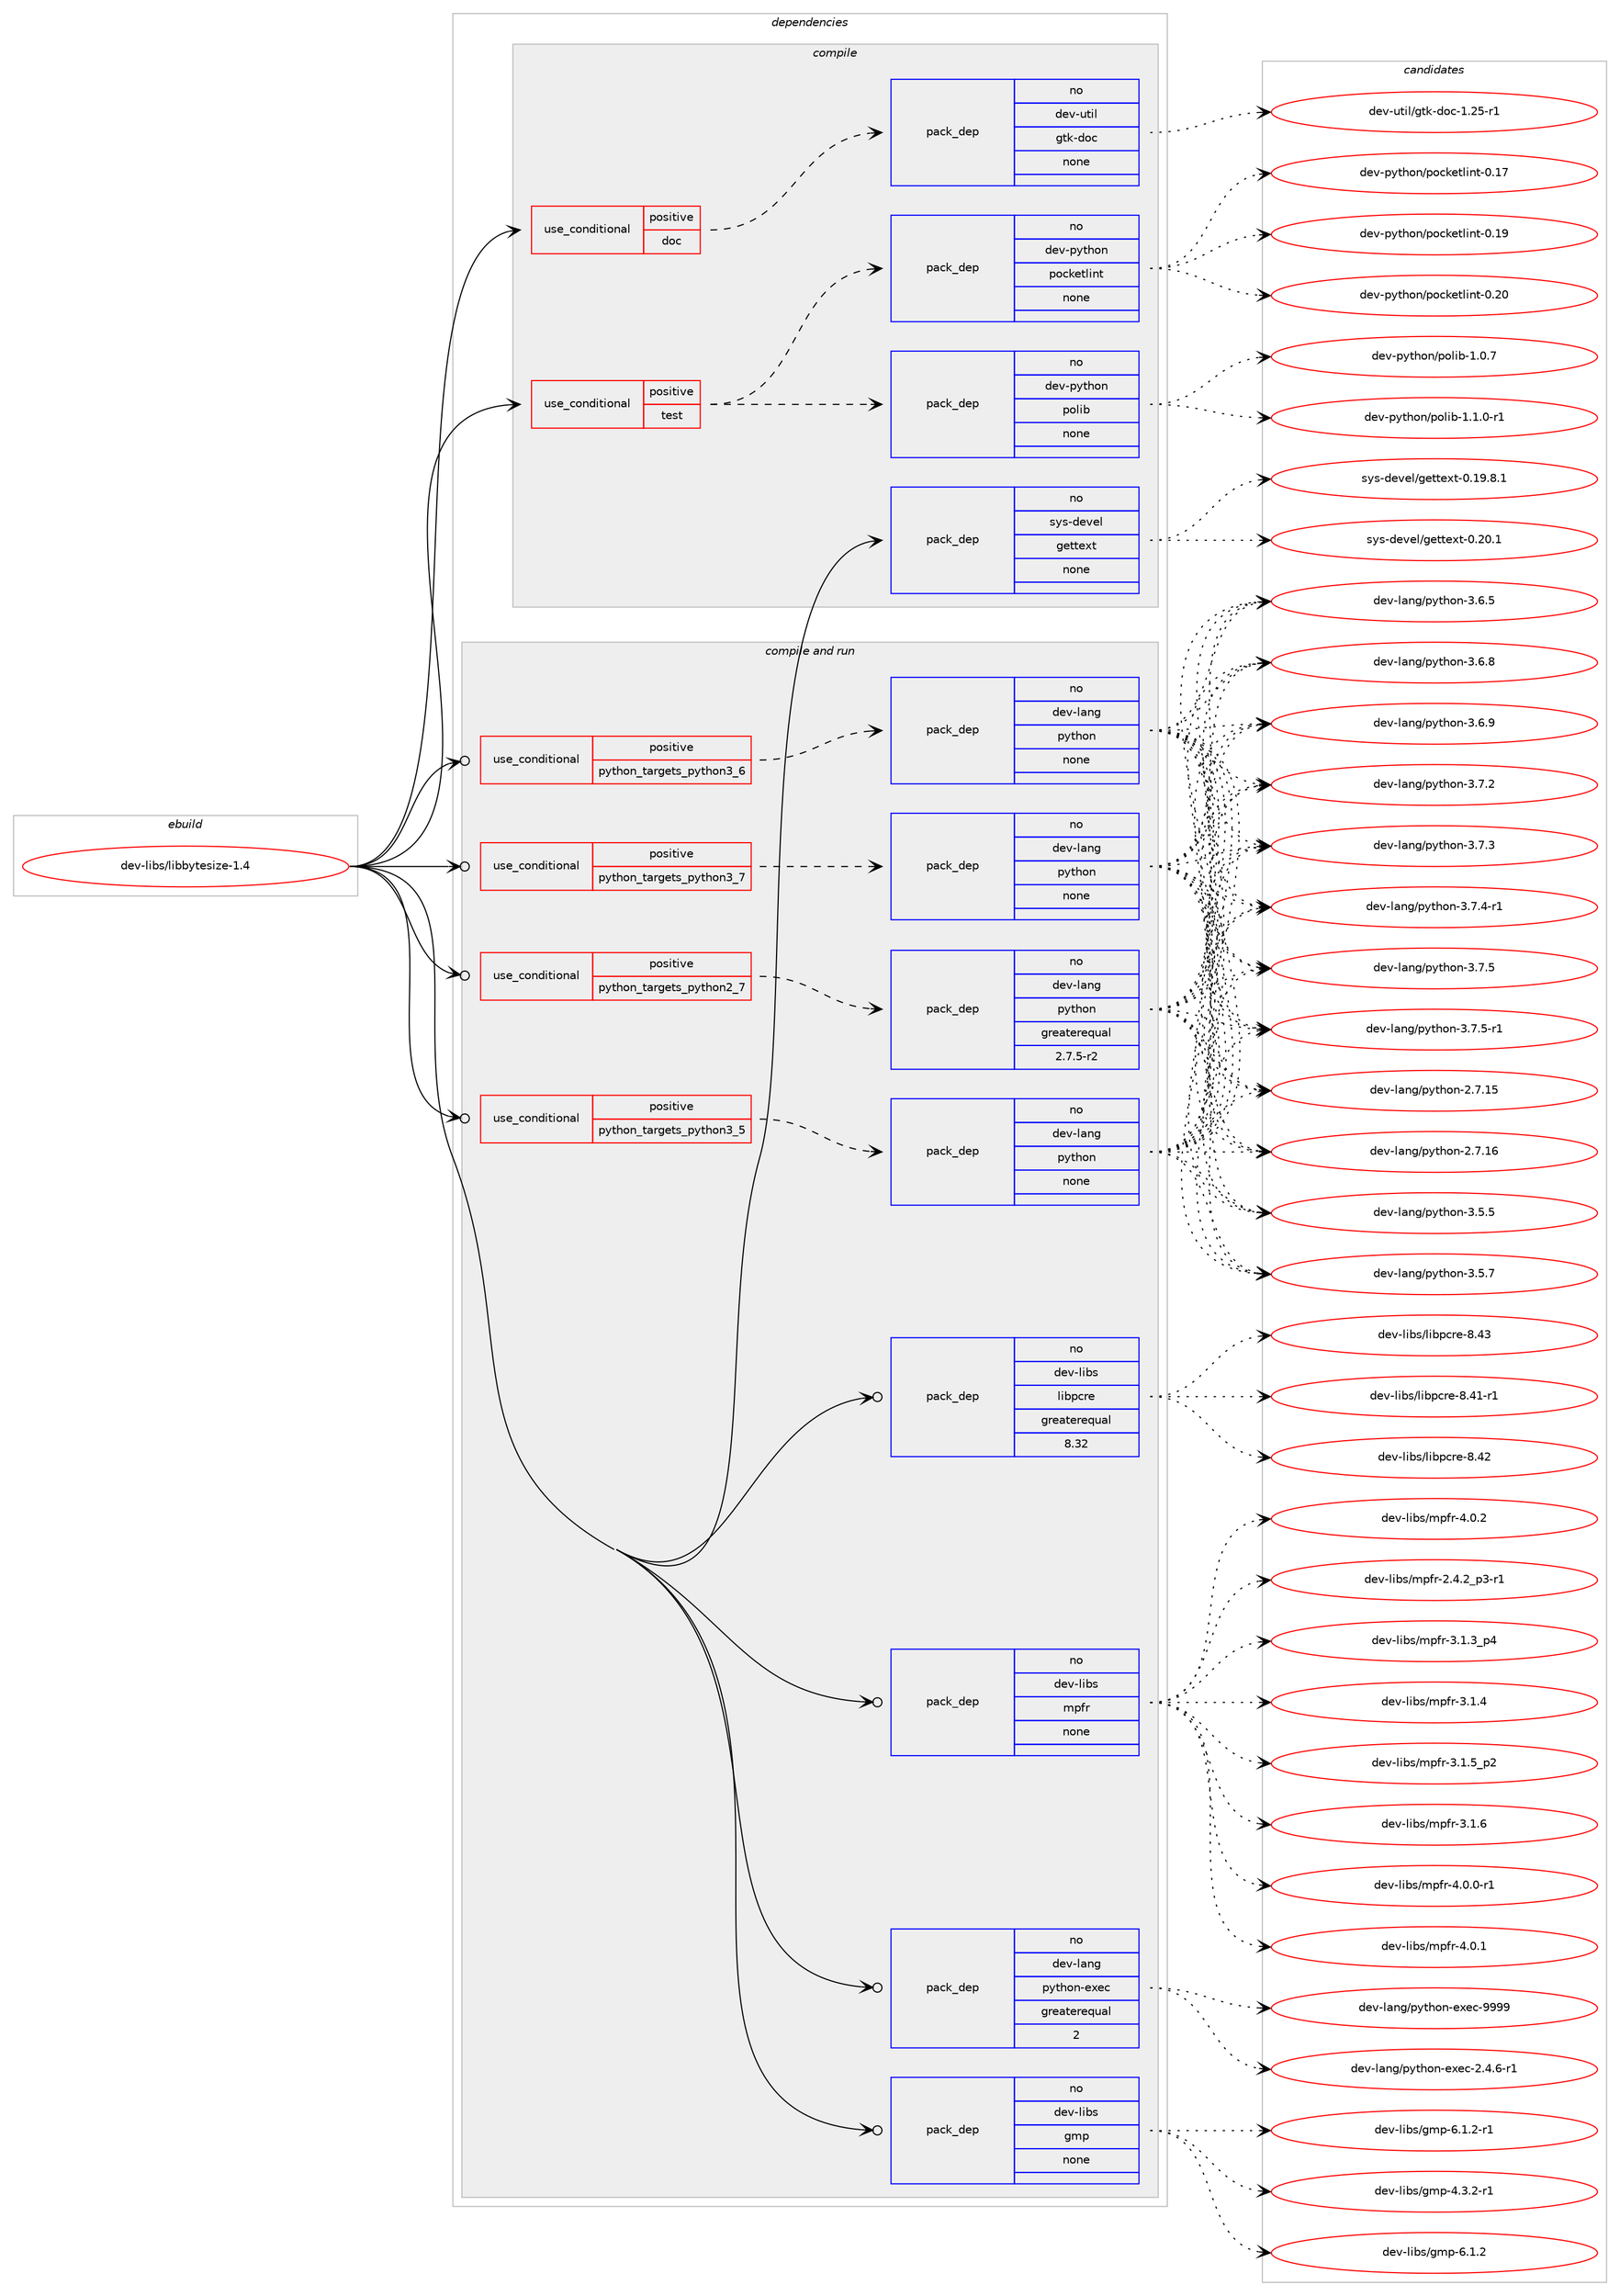 digraph prolog {

# *************
# Graph options
# *************

newrank=true;
concentrate=true;
compound=true;
graph [rankdir=LR,fontname=Helvetica,fontsize=10,ranksep=1.5];#, ranksep=2.5, nodesep=0.2];
edge  [arrowhead=vee];
node  [fontname=Helvetica,fontsize=10];

# **********
# The ebuild
# **********

subgraph cluster_leftcol {
color=gray;
rank=same;
label=<<i>ebuild</i>>;
id [label="dev-libs/libbytesize-1.4", color=red, width=4, href="../dev-libs/libbytesize-1.4.svg"];
}

# ****************
# The dependencies
# ****************

subgraph cluster_midcol {
color=gray;
label=<<i>dependencies</i>>;
subgraph cluster_compile {
fillcolor="#eeeeee";
style=filled;
label=<<i>compile</i>>;
subgraph cond131567 {
dependency564816 [label=<<TABLE BORDER="0" CELLBORDER="1" CELLSPACING="0" CELLPADDING="4"><TR><TD ROWSPAN="3" CELLPADDING="10">use_conditional</TD></TR><TR><TD>positive</TD></TR><TR><TD>doc</TD></TR></TABLE>>, shape=none, color=red];
subgraph pack421813 {
dependency564817 [label=<<TABLE BORDER="0" CELLBORDER="1" CELLSPACING="0" CELLPADDING="4" WIDTH="220"><TR><TD ROWSPAN="6" CELLPADDING="30">pack_dep</TD></TR><TR><TD WIDTH="110">no</TD></TR><TR><TD>dev-util</TD></TR><TR><TD>gtk-doc</TD></TR><TR><TD>none</TD></TR><TR><TD></TD></TR></TABLE>>, shape=none, color=blue];
}
dependency564816:e -> dependency564817:w [weight=20,style="dashed",arrowhead="vee"];
}
id:e -> dependency564816:w [weight=20,style="solid",arrowhead="vee"];
subgraph cond131568 {
dependency564818 [label=<<TABLE BORDER="0" CELLBORDER="1" CELLSPACING="0" CELLPADDING="4"><TR><TD ROWSPAN="3" CELLPADDING="10">use_conditional</TD></TR><TR><TD>positive</TD></TR><TR><TD>test</TD></TR></TABLE>>, shape=none, color=red];
subgraph pack421814 {
dependency564819 [label=<<TABLE BORDER="0" CELLBORDER="1" CELLSPACING="0" CELLPADDING="4" WIDTH="220"><TR><TD ROWSPAN="6" CELLPADDING="30">pack_dep</TD></TR><TR><TD WIDTH="110">no</TD></TR><TR><TD>dev-python</TD></TR><TR><TD>pocketlint</TD></TR><TR><TD>none</TD></TR><TR><TD></TD></TR></TABLE>>, shape=none, color=blue];
}
dependency564818:e -> dependency564819:w [weight=20,style="dashed",arrowhead="vee"];
subgraph pack421815 {
dependency564820 [label=<<TABLE BORDER="0" CELLBORDER="1" CELLSPACING="0" CELLPADDING="4" WIDTH="220"><TR><TD ROWSPAN="6" CELLPADDING="30">pack_dep</TD></TR><TR><TD WIDTH="110">no</TD></TR><TR><TD>dev-python</TD></TR><TR><TD>polib</TD></TR><TR><TD>none</TD></TR><TR><TD></TD></TR></TABLE>>, shape=none, color=blue];
}
dependency564818:e -> dependency564820:w [weight=20,style="dashed",arrowhead="vee"];
}
id:e -> dependency564818:w [weight=20,style="solid",arrowhead="vee"];
subgraph pack421816 {
dependency564821 [label=<<TABLE BORDER="0" CELLBORDER="1" CELLSPACING="0" CELLPADDING="4" WIDTH="220"><TR><TD ROWSPAN="6" CELLPADDING="30">pack_dep</TD></TR><TR><TD WIDTH="110">no</TD></TR><TR><TD>sys-devel</TD></TR><TR><TD>gettext</TD></TR><TR><TD>none</TD></TR><TR><TD></TD></TR></TABLE>>, shape=none, color=blue];
}
id:e -> dependency564821:w [weight=20,style="solid",arrowhead="vee"];
}
subgraph cluster_compileandrun {
fillcolor="#eeeeee";
style=filled;
label=<<i>compile and run</i>>;
subgraph cond131569 {
dependency564822 [label=<<TABLE BORDER="0" CELLBORDER="1" CELLSPACING="0" CELLPADDING="4"><TR><TD ROWSPAN="3" CELLPADDING="10">use_conditional</TD></TR><TR><TD>positive</TD></TR><TR><TD>python_targets_python2_7</TD></TR></TABLE>>, shape=none, color=red];
subgraph pack421817 {
dependency564823 [label=<<TABLE BORDER="0" CELLBORDER="1" CELLSPACING="0" CELLPADDING="4" WIDTH="220"><TR><TD ROWSPAN="6" CELLPADDING="30">pack_dep</TD></TR><TR><TD WIDTH="110">no</TD></TR><TR><TD>dev-lang</TD></TR><TR><TD>python</TD></TR><TR><TD>greaterequal</TD></TR><TR><TD>2.7.5-r2</TD></TR></TABLE>>, shape=none, color=blue];
}
dependency564822:e -> dependency564823:w [weight=20,style="dashed",arrowhead="vee"];
}
id:e -> dependency564822:w [weight=20,style="solid",arrowhead="odotvee"];
subgraph cond131570 {
dependency564824 [label=<<TABLE BORDER="0" CELLBORDER="1" CELLSPACING="0" CELLPADDING="4"><TR><TD ROWSPAN="3" CELLPADDING="10">use_conditional</TD></TR><TR><TD>positive</TD></TR><TR><TD>python_targets_python3_5</TD></TR></TABLE>>, shape=none, color=red];
subgraph pack421818 {
dependency564825 [label=<<TABLE BORDER="0" CELLBORDER="1" CELLSPACING="0" CELLPADDING="4" WIDTH="220"><TR><TD ROWSPAN="6" CELLPADDING="30">pack_dep</TD></TR><TR><TD WIDTH="110">no</TD></TR><TR><TD>dev-lang</TD></TR><TR><TD>python</TD></TR><TR><TD>none</TD></TR><TR><TD></TD></TR></TABLE>>, shape=none, color=blue];
}
dependency564824:e -> dependency564825:w [weight=20,style="dashed",arrowhead="vee"];
}
id:e -> dependency564824:w [weight=20,style="solid",arrowhead="odotvee"];
subgraph cond131571 {
dependency564826 [label=<<TABLE BORDER="0" CELLBORDER="1" CELLSPACING="0" CELLPADDING="4"><TR><TD ROWSPAN="3" CELLPADDING="10">use_conditional</TD></TR><TR><TD>positive</TD></TR><TR><TD>python_targets_python3_6</TD></TR></TABLE>>, shape=none, color=red];
subgraph pack421819 {
dependency564827 [label=<<TABLE BORDER="0" CELLBORDER="1" CELLSPACING="0" CELLPADDING="4" WIDTH="220"><TR><TD ROWSPAN="6" CELLPADDING="30">pack_dep</TD></TR><TR><TD WIDTH="110">no</TD></TR><TR><TD>dev-lang</TD></TR><TR><TD>python</TD></TR><TR><TD>none</TD></TR><TR><TD></TD></TR></TABLE>>, shape=none, color=blue];
}
dependency564826:e -> dependency564827:w [weight=20,style="dashed",arrowhead="vee"];
}
id:e -> dependency564826:w [weight=20,style="solid",arrowhead="odotvee"];
subgraph cond131572 {
dependency564828 [label=<<TABLE BORDER="0" CELLBORDER="1" CELLSPACING="0" CELLPADDING="4"><TR><TD ROWSPAN="3" CELLPADDING="10">use_conditional</TD></TR><TR><TD>positive</TD></TR><TR><TD>python_targets_python3_7</TD></TR></TABLE>>, shape=none, color=red];
subgraph pack421820 {
dependency564829 [label=<<TABLE BORDER="0" CELLBORDER="1" CELLSPACING="0" CELLPADDING="4" WIDTH="220"><TR><TD ROWSPAN="6" CELLPADDING="30">pack_dep</TD></TR><TR><TD WIDTH="110">no</TD></TR><TR><TD>dev-lang</TD></TR><TR><TD>python</TD></TR><TR><TD>none</TD></TR><TR><TD></TD></TR></TABLE>>, shape=none, color=blue];
}
dependency564828:e -> dependency564829:w [weight=20,style="dashed",arrowhead="vee"];
}
id:e -> dependency564828:w [weight=20,style="solid",arrowhead="odotvee"];
subgraph pack421821 {
dependency564830 [label=<<TABLE BORDER="0" CELLBORDER="1" CELLSPACING="0" CELLPADDING="4" WIDTH="220"><TR><TD ROWSPAN="6" CELLPADDING="30">pack_dep</TD></TR><TR><TD WIDTH="110">no</TD></TR><TR><TD>dev-lang</TD></TR><TR><TD>python-exec</TD></TR><TR><TD>greaterequal</TD></TR><TR><TD>2</TD></TR></TABLE>>, shape=none, color=blue];
}
id:e -> dependency564830:w [weight=20,style="solid",arrowhead="odotvee"];
subgraph pack421822 {
dependency564831 [label=<<TABLE BORDER="0" CELLBORDER="1" CELLSPACING="0" CELLPADDING="4" WIDTH="220"><TR><TD ROWSPAN="6" CELLPADDING="30">pack_dep</TD></TR><TR><TD WIDTH="110">no</TD></TR><TR><TD>dev-libs</TD></TR><TR><TD>gmp</TD></TR><TR><TD>none</TD></TR><TR><TD></TD></TR></TABLE>>, shape=none, color=blue];
}
id:e -> dependency564831:w [weight=20,style="solid",arrowhead="odotvee"];
subgraph pack421823 {
dependency564832 [label=<<TABLE BORDER="0" CELLBORDER="1" CELLSPACING="0" CELLPADDING="4" WIDTH="220"><TR><TD ROWSPAN="6" CELLPADDING="30">pack_dep</TD></TR><TR><TD WIDTH="110">no</TD></TR><TR><TD>dev-libs</TD></TR><TR><TD>libpcre</TD></TR><TR><TD>greaterequal</TD></TR><TR><TD>8.32</TD></TR></TABLE>>, shape=none, color=blue];
}
id:e -> dependency564832:w [weight=20,style="solid",arrowhead="odotvee"];
subgraph pack421824 {
dependency564833 [label=<<TABLE BORDER="0" CELLBORDER="1" CELLSPACING="0" CELLPADDING="4" WIDTH="220"><TR><TD ROWSPAN="6" CELLPADDING="30">pack_dep</TD></TR><TR><TD WIDTH="110">no</TD></TR><TR><TD>dev-libs</TD></TR><TR><TD>mpfr</TD></TR><TR><TD>none</TD></TR><TR><TD></TD></TR></TABLE>>, shape=none, color=blue];
}
id:e -> dependency564833:w [weight=20,style="solid",arrowhead="odotvee"];
}
subgraph cluster_run {
fillcolor="#eeeeee";
style=filled;
label=<<i>run</i>>;
}
}

# **************
# The candidates
# **************

subgraph cluster_choices {
rank=same;
color=gray;
label=<<i>candidates</i>>;

subgraph choice421813 {
color=black;
nodesep=1;
choice1001011184511711610510847103116107451001119945494650534511449 [label="dev-util/gtk-doc-1.25-r1", color=red, width=4,href="../dev-util/gtk-doc-1.25-r1.svg"];
dependency564817:e -> choice1001011184511711610510847103116107451001119945494650534511449:w [style=dotted,weight="100"];
}
subgraph choice421814 {
color=black;
nodesep=1;
choice1001011184511212111610411111047112111991071011161081051101164548464955 [label="dev-python/pocketlint-0.17", color=red, width=4,href="../dev-python/pocketlint-0.17.svg"];
choice1001011184511212111610411111047112111991071011161081051101164548464957 [label="dev-python/pocketlint-0.19", color=red, width=4,href="../dev-python/pocketlint-0.19.svg"];
choice1001011184511212111610411111047112111991071011161081051101164548465048 [label="dev-python/pocketlint-0.20", color=red, width=4,href="../dev-python/pocketlint-0.20.svg"];
dependency564819:e -> choice1001011184511212111610411111047112111991071011161081051101164548464955:w [style=dotted,weight="100"];
dependency564819:e -> choice1001011184511212111610411111047112111991071011161081051101164548464957:w [style=dotted,weight="100"];
dependency564819:e -> choice1001011184511212111610411111047112111991071011161081051101164548465048:w [style=dotted,weight="100"];
}
subgraph choice421815 {
color=black;
nodesep=1;
choice100101118451121211161041111104711211110810598454946484655 [label="dev-python/polib-1.0.7", color=red, width=4,href="../dev-python/polib-1.0.7.svg"];
choice1001011184511212111610411111047112111108105984549464946484511449 [label="dev-python/polib-1.1.0-r1", color=red, width=4,href="../dev-python/polib-1.1.0-r1.svg"];
dependency564820:e -> choice100101118451121211161041111104711211110810598454946484655:w [style=dotted,weight="100"];
dependency564820:e -> choice1001011184511212111610411111047112111108105984549464946484511449:w [style=dotted,weight="100"];
}
subgraph choice421816 {
color=black;
nodesep=1;
choice1151211154510010111810110847103101116116101120116454846495746564649 [label="sys-devel/gettext-0.19.8.1", color=red, width=4,href="../sys-devel/gettext-0.19.8.1.svg"];
choice115121115451001011181011084710310111611610112011645484650484649 [label="sys-devel/gettext-0.20.1", color=red, width=4,href="../sys-devel/gettext-0.20.1.svg"];
dependency564821:e -> choice1151211154510010111810110847103101116116101120116454846495746564649:w [style=dotted,weight="100"];
dependency564821:e -> choice115121115451001011181011084710310111611610112011645484650484649:w [style=dotted,weight="100"];
}
subgraph choice421817 {
color=black;
nodesep=1;
choice10010111845108971101034711212111610411111045504655464953 [label="dev-lang/python-2.7.15", color=red, width=4,href="../dev-lang/python-2.7.15.svg"];
choice10010111845108971101034711212111610411111045504655464954 [label="dev-lang/python-2.7.16", color=red, width=4,href="../dev-lang/python-2.7.16.svg"];
choice100101118451089711010347112121116104111110455146534653 [label="dev-lang/python-3.5.5", color=red, width=4,href="../dev-lang/python-3.5.5.svg"];
choice100101118451089711010347112121116104111110455146534655 [label="dev-lang/python-3.5.7", color=red, width=4,href="../dev-lang/python-3.5.7.svg"];
choice100101118451089711010347112121116104111110455146544653 [label="dev-lang/python-3.6.5", color=red, width=4,href="../dev-lang/python-3.6.5.svg"];
choice100101118451089711010347112121116104111110455146544656 [label="dev-lang/python-3.6.8", color=red, width=4,href="../dev-lang/python-3.6.8.svg"];
choice100101118451089711010347112121116104111110455146544657 [label="dev-lang/python-3.6.9", color=red, width=4,href="../dev-lang/python-3.6.9.svg"];
choice100101118451089711010347112121116104111110455146554650 [label="dev-lang/python-3.7.2", color=red, width=4,href="../dev-lang/python-3.7.2.svg"];
choice100101118451089711010347112121116104111110455146554651 [label="dev-lang/python-3.7.3", color=red, width=4,href="../dev-lang/python-3.7.3.svg"];
choice1001011184510897110103471121211161041111104551465546524511449 [label="dev-lang/python-3.7.4-r1", color=red, width=4,href="../dev-lang/python-3.7.4-r1.svg"];
choice100101118451089711010347112121116104111110455146554653 [label="dev-lang/python-3.7.5", color=red, width=4,href="../dev-lang/python-3.7.5.svg"];
choice1001011184510897110103471121211161041111104551465546534511449 [label="dev-lang/python-3.7.5-r1", color=red, width=4,href="../dev-lang/python-3.7.5-r1.svg"];
dependency564823:e -> choice10010111845108971101034711212111610411111045504655464953:w [style=dotted,weight="100"];
dependency564823:e -> choice10010111845108971101034711212111610411111045504655464954:w [style=dotted,weight="100"];
dependency564823:e -> choice100101118451089711010347112121116104111110455146534653:w [style=dotted,weight="100"];
dependency564823:e -> choice100101118451089711010347112121116104111110455146534655:w [style=dotted,weight="100"];
dependency564823:e -> choice100101118451089711010347112121116104111110455146544653:w [style=dotted,weight="100"];
dependency564823:e -> choice100101118451089711010347112121116104111110455146544656:w [style=dotted,weight="100"];
dependency564823:e -> choice100101118451089711010347112121116104111110455146544657:w [style=dotted,weight="100"];
dependency564823:e -> choice100101118451089711010347112121116104111110455146554650:w [style=dotted,weight="100"];
dependency564823:e -> choice100101118451089711010347112121116104111110455146554651:w [style=dotted,weight="100"];
dependency564823:e -> choice1001011184510897110103471121211161041111104551465546524511449:w [style=dotted,weight="100"];
dependency564823:e -> choice100101118451089711010347112121116104111110455146554653:w [style=dotted,weight="100"];
dependency564823:e -> choice1001011184510897110103471121211161041111104551465546534511449:w [style=dotted,weight="100"];
}
subgraph choice421818 {
color=black;
nodesep=1;
choice10010111845108971101034711212111610411111045504655464953 [label="dev-lang/python-2.7.15", color=red, width=4,href="../dev-lang/python-2.7.15.svg"];
choice10010111845108971101034711212111610411111045504655464954 [label="dev-lang/python-2.7.16", color=red, width=4,href="../dev-lang/python-2.7.16.svg"];
choice100101118451089711010347112121116104111110455146534653 [label="dev-lang/python-3.5.5", color=red, width=4,href="../dev-lang/python-3.5.5.svg"];
choice100101118451089711010347112121116104111110455146534655 [label="dev-lang/python-3.5.7", color=red, width=4,href="../dev-lang/python-3.5.7.svg"];
choice100101118451089711010347112121116104111110455146544653 [label="dev-lang/python-3.6.5", color=red, width=4,href="../dev-lang/python-3.6.5.svg"];
choice100101118451089711010347112121116104111110455146544656 [label="dev-lang/python-3.6.8", color=red, width=4,href="../dev-lang/python-3.6.8.svg"];
choice100101118451089711010347112121116104111110455146544657 [label="dev-lang/python-3.6.9", color=red, width=4,href="../dev-lang/python-3.6.9.svg"];
choice100101118451089711010347112121116104111110455146554650 [label="dev-lang/python-3.7.2", color=red, width=4,href="../dev-lang/python-3.7.2.svg"];
choice100101118451089711010347112121116104111110455146554651 [label="dev-lang/python-3.7.3", color=red, width=4,href="../dev-lang/python-3.7.3.svg"];
choice1001011184510897110103471121211161041111104551465546524511449 [label="dev-lang/python-3.7.4-r1", color=red, width=4,href="../dev-lang/python-3.7.4-r1.svg"];
choice100101118451089711010347112121116104111110455146554653 [label="dev-lang/python-3.7.5", color=red, width=4,href="../dev-lang/python-3.7.5.svg"];
choice1001011184510897110103471121211161041111104551465546534511449 [label="dev-lang/python-3.7.5-r1", color=red, width=4,href="../dev-lang/python-3.7.5-r1.svg"];
dependency564825:e -> choice10010111845108971101034711212111610411111045504655464953:w [style=dotted,weight="100"];
dependency564825:e -> choice10010111845108971101034711212111610411111045504655464954:w [style=dotted,weight="100"];
dependency564825:e -> choice100101118451089711010347112121116104111110455146534653:w [style=dotted,weight="100"];
dependency564825:e -> choice100101118451089711010347112121116104111110455146534655:w [style=dotted,weight="100"];
dependency564825:e -> choice100101118451089711010347112121116104111110455146544653:w [style=dotted,weight="100"];
dependency564825:e -> choice100101118451089711010347112121116104111110455146544656:w [style=dotted,weight="100"];
dependency564825:e -> choice100101118451089711010347112121116104111110455146544657:w [style=dotted,weight="100"];
dependency564825:e -> choice100101118451089711010347112121116104111110455146554650:w [style=dotted,weight="100"];
dependency564825:e -> choice100101118451089711010347112121116104111110455146554651:w [style=dotted,weight="100"];
dependency564825:e -> choice1001011184510897110103471121211161041111104551465546524511449:w [style=dotted,weight="100"];
dependency564825:e -> choice100101118451089711010347112121116104111110455146554653:w [style=dotted,weight="100"];
dependency564825:e -> choice1001011184510897110103471121211161041111104551465546534511449:w [style=dotted,weight="100"];
}
subgraph choice421819 {
color=black;
nodesep=1;
choice10010111845108971101034711212111610411111045504655464953 [label="dev-lang/python-2.7.15", color=red, width=4,href="../dev-lang/python-2.7.15.svg"];
choice10010111845108971101034711212111610411111045504655464954 [label="dev-lang/python-2.7.16", color=red, width=4,href="../dev-lang/python-2.7.16.svg"];
choice100101118451089711010347112121116104111110455146534653 [label="dev-lang/python-3.5.5", color=red, width=4,href="../dev-lang/python-3.5.5.svg"];
choice100101118451089711010347112121116104111110455146534655 [label="dev-lang/python-3.5.7", color=red, width=4,href="../dev-lang/python-3.5.7.svg"];
choice100101118451089711010347112121116104111110455146544653 [label="dev-lang/python-3.6.5", color=red, width=4,href="../dev-lang/python-3.6.5.svg"];
choice100101118451089711010347112121116104111110455146544656 [label="dev-lang/python-3.6.8", color=red, width=4,href="../dev-lang/python-3.6.8.svg"];
choice100101118451089711010347112121116104111110455146544657 [label="dev-lang/python-3.6.9", color=red, width=4,href="../dev-lang/python-3.6.9.svg"];
choice100101118451089711010347112121116104111110455146554650 [label="dev-lang/python-3.7.2", color=red, width=4,href="../dev-lang/python-3.7.2.svg"];
choice100101118451089711010347112121116104111110455146554651 [label="dev-lang/python-3.7.3", color=red, width=4,href="../dev-lang/python-3.7.3.svg"];
choice1001011184510897110103471121211161041111104551465546524511449 [label="dev-lang/python-3.7.4-r1", color=red, width=4,href="../dev-lang/python-3.7.4-r1.svg"];
choice100101118451089711010347112121116104111110455146554653 [label="dev-lang/python-3.7.5", color=red, width=4,href="../dev-lang/python-3.7.5.svg"];
choice1001011184510897110103471121211161041111104551465546534511449 [label="dev-lang/python-3.7.5-r1", color=red, width=4,href="../dev-lang/python-3.7.5-r1.svg"];
dependency564827:e -> choice10010111845108971101034711212111610411111045504655464953:w [style=dotted,weight="100"];
dependency564827:e -> choice10010111845108971101034711212111610411111045504655464954:w [style=dotted,weight="100"];
dependency564827:e -> choice100101118451089711010347112121116104111110455146534653:w [style=dotted,weight="100"];
dependency564827:e -> choice100101118451089711010347112121116104111110455146534655:w [style=dotted,weight="100"];
dependency564827:e -> choice100101118451089711010347112121116104111110455146544653:w [style=dotted,weight="100"];
dependency564827:e -> choice100101118451089711010347112121116104111110455146544656:w [style=dotted,weight="100"];
dependency564827:e -> choice100101118451089711010347112121116104111110455146544657:w [style=dotted,weight="100"];
dependency564827:e -> choice100101118451089711010347112121116104111110455146554650:w [style=dotted,weight="100"];
dependency564827:e -> choice100101118451089711010347112121116104111110455146554651:w [style=dotted,weight="100"];
dependency564827:e -> choice1001011184510897110103471121211161041111104551465546524511449:w [style=dotted,weight="100"];
dependency564827:e -> choice100101118451089711010347112121116104111110455146554653:w [style=dotted,weight="100"];
dependency564827:e -> choice1001011184510897110103471121211161041111104551465546534511449:w [style=dotted,weight="100"];
}
subgraph choice421820 {
color=black;
nodesep=1;
choice10010111845108971101034711212111610411111045504655464953 [label="dev-lang/python-2.7.15", color=red, width=4,href="../dev-lang/python-2.7.15.svg"];
choice10010111845108971101034711212111610411111045504655464954 [label="dev-lang/python-2.7.16", color=red, width=4,href="../dev-lang/python-2.7.16.svg"];
choice100101118451089711010347112121116104111110455146534653 [label="dev-lang/python-3.5.5", color=red, width=4,href="../dev-lang/python-3.5.5.svg"];
choice100101118451089711010347112121116104111110455146534655 [label="dev-lang/python-3.5.7", color=red, width=4,href="../dev-lang/python-3.5.7.svg"];
choice100101118451089711010347112121116104111110455146544653 [label="dev-lang/python-3.6.5", color=red, width=4,href="../dev-lang/python-3.6.5.svg"];
choice100101118451089711010347112121116104111110455146544656 [label="dev-lang/python-3.6.8", color=red, width=4,href="../dev-lang/python-3.6.8.svg"];
choice100101118451089711010347112121116104111110455146544657 [label="dev-lang/python-3.6.9", color=red, width=4,href="../dev-lang/python-3.6.9.svg"];
choice100101118451089711010347112121116104111110455146554650 [label="dev-lang/python-3.7.2", color=red, width=4,href="../dev-lang/python-3.7.2.svg"];
choice100101118451089711010347112121116104111110455146554651 [label="dev-lang/python-3.7.3", color=red, width=4,href="../dev-lang/python-3.7.3.svg"];
choice1001011184510897110103471121211161041111104551465546524511449 [label="dev-lang/python-3.7.4-r1", color=red, width=4,href="../dev-lang/python-3.7.4-r1.svg"];
choice100101118451089711010347112121116104111110455146554653 [label="dev-lang/python-3.7.5", color=red, width=4,href="../dev-lang/python-3.7.5.svg"];
choice1001011184510897110103471121211161041111104551465546534511449 [label="dev-lang/python-3.7.5-r1", color=red, width=4,href="../dev-lang/python-3.7.5-r1.svg"];
dependency564829:e -> choice10010111845108971101034711212111610411111045504655464953:w [style=dotted,weight="100"];
dependency564829:e -> choice10010111845108971101034711212111610411111045504655464954:w [style=dotted,weight="100"];
dependency564829:e -> choice100101118451089711010347112121116104111110455146534653:w [style=dotted,weight="100"];
dependency564829:e -> choice100101118451089711010347112121116104111110455146534655:w [style=dotted,weight="100"];
dependency564829:e -> choice100101118451089711010347112121116104111110455146544653:w [style=dotted,weight="100"];
dependency564829:e -> choice100101118451089711010347112121116104111110455146544656:w [style=dotted,weight="100"];
dependency564829:e -> choice100101118451089711010347112121116104111110455146544657:w [style=dotted,weight="100"];
dependency564829:e -> choice100101118451089711010347112121116104111110455146554650:w [style=dotted,weight="100"];
dependency564829:e -> choice100101118451089711010347112121116104111110455146554651:w [style=dotted,weight="100"];
dependency564829:e -> choice1001011184510897110103471121211161041111104551465546524511449:w [style=dotted,weight="100"];
dependency564829:e -> choice100101118451089711010347112121116104111110455146554653:w [style=dotted,weight="100"];
dependency564829:e -> choice1001011184510897110103471121211161041111104551465546534511449:w [style=dotted,weight="100"];
}
subgraph choice421821 {
color=black;
nodesep=1;
choice10010111845108971101034711212111610411111045101120101994550465246544511449 [label="dev-lang/python-exec-2.4.6-r1", color=red, width=4,href="../dev-lang/python-exec-2.4.6-r1.svg"];
choice10010111845108971101034711212111610411111045101120101994557575757 [label="dev-lang/python-exec-9999", color=red, width=4,href="../dev-lang/python-exec-9999.svg"];
dependency564830:e -> choice10010111845108971101034711212111610411111045101120101994550465246544511449:w [style=dotted,weight="100"];
dependency564830:e -> choice10010111845108971101034711212111610411111045101120101994557575757:w [style=dotted,weight="100"];
}
subgraph choice421822 {
color=black;
nodesep=1;
choice1001011184510810598115471031091124552465146504511449 [label="dev-libs/gmp-4.3.2-r1", color=red, width=4,href="../dev-libs/gmp-4.3.2-r1.svg"];
choice100101118451081059811547103109112455446494650 [label="dev-libs/gmp-6.1.2", color=red, width=4,href="../dev-libs/gmp-6.1.2.svg"];
choice1001011184510810598115471031091124554464946504511449 [label="dev-libs/gmp-6.1.2-r1", color=red, width=4,href="../dev-libs/gmp-6.1.2-r1.svg"];
dependency564831:e -> choice1001011184510810598115471031091124552465146504511449:w [style=dotted,weight="100"];
dependency564831:e -> choice100101118451081059811547103109112455446494650:w [style=dotted,weight="100"];
dependency564831:e -> choice1001011184510810598115471031091124554464946504511449:w [style=dotted,weight="100"];
}
subgraph choice421823 {
color=black;
nodesep=1;
choice100101118451081059811547108105981129911410145564652494511449 [label="dev-libs/libpcre-8.41-r1", color=red, width=4,href="../dev-libs/libpcre-8.41-r1.svg"];
choice10010111845108105981154710810598112991141014556465250 [label="dev-libs/libpcre-8.42", color=red, width=4,href="../dev-libs/libpcre-8.42.svg"];
choice10010111845108105981154710810598112991141014556465251 [label="dev-libs/libpcre-8.43", color=red, width=4,href="../dev-libs/libpcre-8.43.svg"];
dependency564832:e -> choice100101118451081059811547108105981129911410145564652494511449:w [style=dotted,weight="100"];
dependency564832:e -> choice10010111845108105981154710810598112991141014556465250:w [style=dotted,weight="100"];
dependency564832:e -> choice10010111845108105981154710810598112991141014556465251:w [style=dotted,weight="100"];
}
subgraph choice421824 {
color=black;
nodesep=1;
choice10010111845108105981154710911210211445504652465095112514511449 [label="dev-libs/mpfr-2.4.2_p3-r1", color=red, width=4,href="../dev-libs/mpfr-2.4.2_p3-r1.svg"];
choice1001011184510810598115471091121021144551464946519511252 [label="dev-libs/mpfr-3.1.3_p4", color=red, width=4,href="../dev-libs/mpfr-3.1.3_p4.svg"];
choice100101118451081059811547109112102114455146494652 [label="dev-libs/mpfr-3.1.4", color=red, width=4,href="../dev-libs/mpfr-3.1.4.svg"];
choice1001011184510810598115471091121021144551464946539511250 [label="dev-libs/mpfr-3.1.5_p2", color=red, width=4,href="../dev-libs/mpfr-3.1.5_p2.svg"];
choice100101118451081059811547109112102114455146494654 [label="dev-libs/mpfr-3.1.6", color=red, width=4,href="../dev-libs/mpfr-3.1.6.svg"];
choice1001011184510810598115471091121021144552464846484511449 [label="dev-libs/mpfr-4.0.0-r1", color=red, width=4,href="../dev-libs/mpfr-4.0.0-r1.svg"];
choice100101118451081059811547109112102114455246484649 [label="dev-libs/mpfr-4.0.1", color=red, width=4,href="../dev-libs/mpfr-4.0.1.svg"];
choice100101118451081059811547109112102114455246484650 [label="dev-libs/mpfr-4.0.2", color=red, width=4,href="../dev-libs/mpfr-4.0.2.svg"];
dependency564833:e -> choice10010111845108105981154710911210211445504652465095112514511449:w [style=dotted,weight="100"];
dependency564833:e -> choice1001011184510810598115471091121021144551464946519511252:w [style=dotted,weight="100"];
dependency564833:e -> choice100101118451081059811547109112102114455146494652:w [style=dotted,weight="100"];
dependency564833:e -> choice1001011184510810598115471091121021144551464946539511250:w [style=dotted,weight="100"];
dependency564833:e -> choice100101118451081059811547109112102114455146494654:w [style=dotted,weight="100"];
dependency564833:e -> choice1001011184510810598115471091121021144552464846484511449:w [style=dotted,weight="100"];
dependency564833:e -> choice100101118451081059811547109112102114455246484649:w [style=dotted,weight="100"];
dependency564833:e -> choice100101118451081059811547109112102114455246484650:w [style=dotted,weight="100"];
}
}

}
